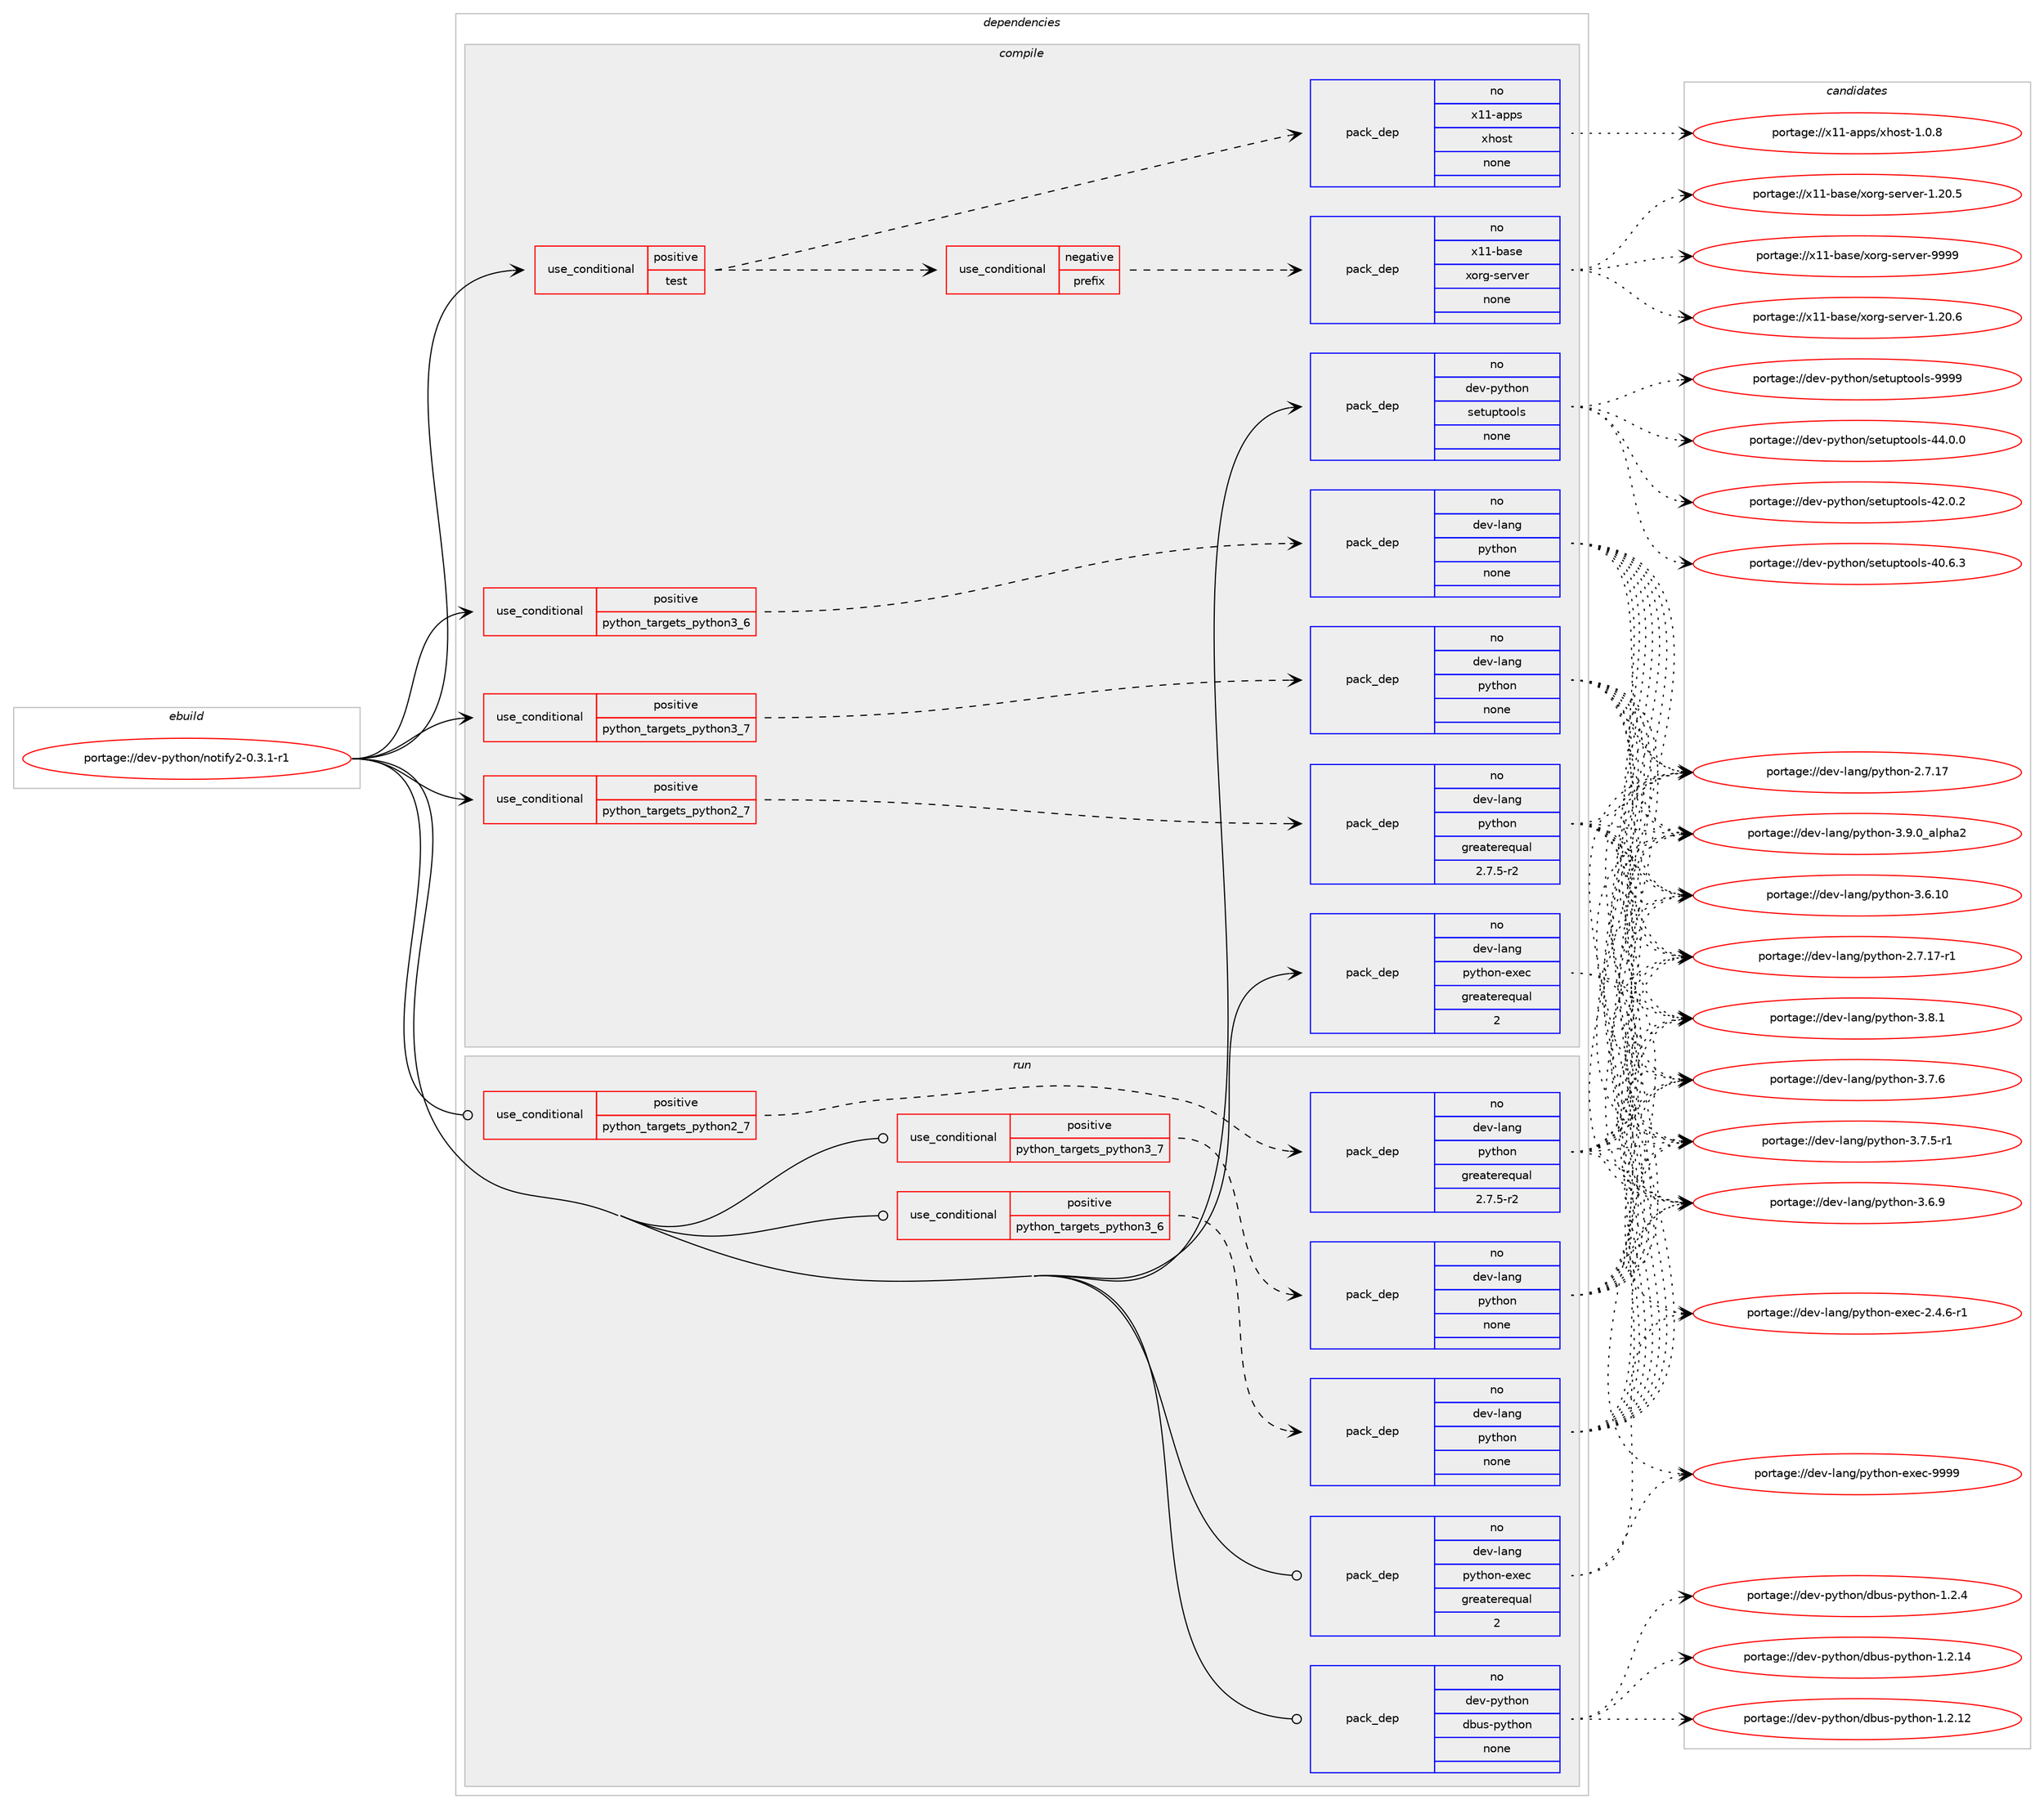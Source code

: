 digraph prolog {

# *************
# Graph options
# *************

newrank=true;
concentrate=true;
compound=true;
graph [rankdir=LR,fontname=Helvetica,fontsize=10,ranksep=1.5];#, ranksep=2.5, nodesep=0.2];
edge  [arrowhead=vee];
node  [fontname=Helvetica,fontsize=10];

# **********
# The ebuild
# **********

subgraph cluster_leftcol {
color=gray;
label=<<i>ebuild</i>>;
id [label="portage://dev-python/notify2-0.3.1-r1", color=red, width=4, href="../dev-python/notify2-0.3.1-r1.svg"];
}

# ****************
# The dependencies
# ****************

subgraph cluster_midcol {
color=gray;
label=<<i>dependencies</i>>;
subgraph cluster_compile {
fillcolor="#eeeeee";
style=filled;
label=<<i>compile</i>>;
subgraph cond112137 {
dependency447708 [label=<<TABLE BORDER="0" CELLBORDER="1" CELLSPACING="0" CELLPADDING="4"><TR><TD ROWSPAN="3" CELLPADDING="10">use_conditional</TD></TR><TR><TD>positive</TD></TR><TR><TD>python_targets_python2_7</TD></TR></TABLE>>, shape=none, color=red];
subgraph pack330596 {
dependency447709 [label=<<TABLE BORDER="0" CELLBORDER="1" CELLSPACING="0" CELLPADDING="4" WIDTH="220"><TR><TD ROWSPAN="6" CELLPADDING="30">pack_dep</TD></TR><TR><TD WIDTH="110">no</TD></TR><TR><TD>dev-lang</TD></TR><TR><TD>python</TD></TR><TR><TD>greaterequal</TD></TR><TR><TD>2.7.5-r2</TD></TR></TABLE>>, shape=none, color=blue];
}
dependency447708:e -> dependency447709:w [weight=20,style="dashed",arrowhead="vee"];
}
id:e -> dependency447708:w [weight=20,style="solid",arrowhead="vee"];
subgraph cond112138 {
dependency447710 [label=<<TABLE BORDER="0" CELLBORDER="1" CELLSPACING="0" CELLPADDING="4"><TR><TD ROWSPAN="3" CELLPADDING="10">use_conditional</TD></TR><TR><TD>positive</TD></TR><TR><TD>python_targets_python3_6</TD></TR></TABLE>>, shape=none, color=red];
subgraph pack330597 {
dependency447711 [label=<<TABLE BORDER="0" CELLBORDER="1" CELLSPACING="0" CELLPADDING="4" WIDTH="220"><TR><TD ROWSPAN="6" CELLPADDING="30">pack_dep</TD></TR><TR><TD WIDTH="110">no</TD></TR><TR><TD>dev-lang</TD></TR><TR><TD>python</TD></TR><TR><TD>none</TD></TR><TR><TD></TD></TR></TABLE>>, shape=none, color=blue];
}
dependency447710:e -> dependency447711:w [weight=20,style="dashed",arrowhead="vee"];
}
id:e -> dependency447710:w [weight=20,style="solid",arrowhead="vee"];
subgraph cond112139 {
dependency447712 [label=<<TABLE BORDER="0" CELLBORDER="1" CELLSPACING="0" CELLPADDING="4"><TR><TD ROWSPAN="3" CELLPADDING="10">use_conditional</TD></TR><TR><TD>positive</TD></TR><TR><TD>python_targets_python3_7</TD></TR></TABLE>>, shape=none, color=red];
subgraph pack330598 {
dependency447713 [label=<<TABLE BORDER="0" CELLBORDER="1" CELLSPACING="0" CELLPADDING="4" WIDTH="220"><TR><TD ROWSPAN="6" CELLPADDING="30">pack_dep</TD></TR><TR><TD WIDTH="110">no</TD></TR><TR><TD>dev-lang</TD></TR><TR><TD>python</TD></TR><TR><TD>none</TD></TR><TR><TD></TD></TR></TABLE>>, shape=none, color=blue];
}
dependency447712:e -> dependency447713:w [weight=20,style="dashed",arrowhead="vee"];
}
id:e -> dependency447712:w [weight=20,style="solid",arrowhead="vee"];
subgraph cond112140 {
dependency447714 [label=<<TABLE BORDER="0" CELLBORDER="1" CELLSPACING="0" CELLPADDING="4"><TR><TD ROWSPAN="3" CELLPADDING="10">use_conditional</TD></TR><TR><TD>positive</TD></TR><TR><TD>test</TD></TR></TABLE>>, shape=none, color=red];
subgraph cond112141 {
dependency447715 [label=<<TABLE BORDER="0" CELLBORDER="1" CELLSPACING="0" CELLPADDING="4"><TR><TD ROWSPAN="3" CELLPADDING="10">use_conditional</TD></TR><TR><TD>negative</TD></TR><TR><TD>prefix</TD></TR></TABLE>>, shape=none, color=red];
subgraph pack330599 {
dependency447716 [label=<<TABLE BORDER="0" CELLBORDER="1" CELLSPACING="0" CELLPADDING="4" WIDTH="220"><TR><TD ROWSPAN="6" CELLPADDING="30">pack_dep</TD></TR><TR><TD WIDTH="110">no</TD></TR><TR><TD>x11-base</TD></TR><TR><TD>xorg-server</TD></TR><TR><TD>none</TD></TR><TR><TD></TD></TR></TABLE>>, shape=none, color=blue];
}
dependency447715:e -> dependency447716:w [weight=20,style="dashed",arrowhead="vee"];
}
dependency447714:e -> dependency447715:w [weight=20,style="dashed",arrowhead="vee"];
subgraph pack330600 {
dependency447717 [label=<<TABLE BORDER="0" CELLBORDER="1" CELLSPACING="0" CELLPADDING="4" WIDTH="220"><TR><TD ROWSPAN="6" CELLPADDING="30">pack_dep</TD></TR><TR><TD WIDTH="110">no</TD></TR><TR><TD>x11-apps</TD></TR><TR><TD>xhost</TD></TR><TR><TD>none</TD></TR><TR><TD></TD></TR></TABLE>>, shape=none, color=blue];
}
dependency447714:e -> dependency447717:w [weight=20,style="dashed",arrowhead="vee"];
}
id:e -> dependency447714:w [weight=20,style="solid",arrowhead="vee"];
subgraph pack330601 {
dependency447718 [label=<<TABLE BORDER="0" CELLBORDER="1" CELLSPACING="0" CELLPADDING="4" WIDTH="220"><TR><TD ROWSPAN="6" CELLPADDING="30">pack_dep</TD></TR><TR><TD WIDTH="110">no</TD></TR><TR><TD>dev-lang</TD></TR><TR><TD>python-exec</TD></TR><TR><TD>greaterequal</TD></TR><TR><TD>2</TD></TR></TABLE>>, shape=none, color=blue];
}
id:e -> dependency447718:w [weight=20,style="solid",arrowhead="vee"];
subgraph pack330602 {
dependency447719 [label=<<TABLE BORDER="0" CELLBORDER="1" CELLSPACING="0" CELLPADDING="4" WIDTH="220"><TR><TD ROWSPAN="6" CELLPADDING="30">pack_dep</TD></TR><TR><TD WIDTH="110">no</TD></TR><TR><TD>dev-python</TD></TR><TR><TD>setuptools</TD></TR><TR><TD>none</TD></TR><TR><TD></TD></TR></TABLE>>, shape=none, color=blue];
}
id:e -> dependency447719:w [weight=20,style="solid",arrowhead="vee"];
}
subgraph cluster_compileandrun {
fillcolor="#eeeeee";
style=filled;
label=<<i>compile and run</i>>;
}
subgraph cluster_run {
fillcolor="#eeeeee";
style=filled;
label=<<i>run</i>>;
subgraph cond112142 {
dependency447720 [label=<<TABLE BORDER="0" CELLBORDER="1" CELLSPACING="0" CELLPADDING="4"><TR><TD ROWSPAN="3" CELLPADDING="10">use_conditional</TD></TR><TR><TD>positive</TD></TR><TR><TD>python_targets_python2_7</TD></TR></TABLE>>, shape=none, color=red];
subgraph pack330603 {
dependency447721 [label=<<TABLE BORDER="0" CELLBORDER="1" CELLSPACING="0" CELLPADDING="4" WIDTH="220"><TR><TD ROWSPAN="6" CELLPADDING="30">pack_dep</TD></TR><TR><TD WIDTH="110">no</TD></TR><TR><TD>dev-lang</TD></TR><TR><TD>python</TD></TR><TR><TD>greaterequal</TD></TR><TR><TD>2.7.5-r2</TD></TR></TABLE>>, shape=none, color=blue];
}
dependency447720:e -> dependency447721:w [weight=20,style="dashed",arrowhead="vee"];
}
id:e -> dependency447720:w [weight=20,style="solid",arrowhead="odot"];
subgraph cond112143 {
dependency447722 [label=<<TABLE BORDER="0" CELLBORDER="1" CELLSPACING="0" CELLPADDING="4"><TR><TD ROWSPAN="3" CELLPADDING="10">use_conditional</TD></TR><TR><TD>positive</TD></TR><TR><TD>python_targets_python3_6</TD></TR></TABLE>>, shape=none, color=red];
subgraph pack330604 {
dependency447723 [label=<<TABLE BORDER="0" CELLBORDER="1" CELLSPACING="0" CELLPADDING="4" WIDTH="220"><TR><TD ROWSPAN="6" CELLPADDING="30">pack_dep</TD></TR><TR><TD WIDTH="110">no</TD></TR><TR><TD>dev-lang</TD></TR><TR><TD>python</TD></TR><TR><TD>none</TD></TR><TR><TD></TD></TR></TABLE>>, shape=none, color=blue];
}
dependency447722:e -> dependency447723:w [weight=20,style="dashed",arrowhead="vee"];
}
id:e -> dependency447722:w [weight=20,style="solid",arrowhead="odot"];
subgraph cond112144 {
dependency447724 [label=<<TABLE BORDER="0" CELLBORDER="1" CELLSPACING="0" CELLPADDING="4"><TR><TD ROWSPAN="3" CELLPADDING="10">use_conditional</TD></TR><TR><TD>positive</TD></TR><TR><TD>python_targets_python3_7</TD></TR></TABLE>>, shape=none, color=red];
subgraph pack330605 {
dependency447725 [label=<<TABLE BORDER="0" CELLBORDER="1" CELLSPACING="0" CELLPADDING="4" WIDTH="220"><TR><TD ROWSPAN="6" CELLPADDING="30">pack_dep</TD></TR><TR><TD WIDTH="110">no</TD></TR><TR><TD>dev-lang</TD></TR><TR><TD>python</TD></TR><TR><TD>none</TD></TR><TR><TD></TD></TR></TABLE>>, shape=none, color=blue];
}
dependency447724:e -> dependency447725:w [weight=20,style="dashed",arrowhead="vee"];
}
id:e -> dependency447724:w [weight=20,style="solid",arrowhead="odot"];
subgraph pack330606 {
dependency447726 [label=<<TABLE BORDER="0" CELLBORDER="1" CELLSPACING="0" CELLPADDING="4" WIDTH="220"><TR><TD ROWSPAN="6" CELLPADDING="30">pack_dep</TD></TR><TR><TD WIDTH="110">no</TD></TR><TR><TD>dev-lang</TD></TR><TR><TD>python-exec</TD></TR><TR><TD>greaterequal</TD></TR><TR><TD>2</TD></TR></TABLE>>, shape=none, color=blue];
}
id:e -> dependency447726:w [weight=20,style="solid",arrowhead="odot"];
subgraph pack330607 {
dependency447727 [label=<<TABLE BORDER="0" CELLBORDER="1" CELLSPACING="0" CELLPADDING="4" WIDTH="220"><TR><TD ROWSPAN="6" CELLPADDING="30">pack_dep</TD></TR><TR><TD WIDTH="110">no</TD></TR><TR><TD>dev-python</TD></TR><TR><TD>dbus-python</TD></TR><TR><TD>none</TD></TR><TR><TD></TD></TR></TABLE>>, shape=none, color=blue];
}
id:e -> dependency447727:w [weight=20,style="solid",arrowhead="odot"];
}
}

# **************
# The candidates
# **************

subgraph cluster_choices {
rank=same;
color=gray;
label=<<i>candidates</i>>;

subgraph choice330596 {
color=black;
nodesep=1;
choice10010111845108971101034711212111610411111045514657464895971081121049750 [label="portage://dev-lang/python-3.9.0_alpha2", color=red, width=4,href="../dev-lang/python-3.9.0_alpha2.svg"];
choice100101118451089711010347112121116104111110455146564649 [label="portage://dev-lang/python-3.8.1", color=red, width=4,href="../dev-lang/python-3.8.1.svg"];
choice100101118451089711010347112121116104111110455146554654 [label="portage://dev-lang/python-3.7.6", color=red, width=4,href="../dev-lang/python-3.7.6.svg"];
choice1001011184510897110103471121211161041111104551465546534511449 [label="portage://dev-lang/python-3.7.5-r1", color=red, width=4,href="../dev-lang/python-3.7.5-r1.svg"];
choice100101118451089711010347112121116104111110455146544657 [label="portage://dev-lang/python-3.6.9", color=red, width=4,href="../dev-lang/python-3.6.9.svg"];
choice10010111845108971101034711212111610411111045514654464948 [label="portage://dev-lang/python-3.6.10", color=red, width=4,href="../dev-lang/python-3.6.10.svg"];
choice100101118451089711010347112121116104111110455046554649554511449 [label="portage://dev-lang/python-2.7.17-r1", color=red, width=4,href="../dev-lang/python-2.7.17-r1.svg"];
choice10010111845108971101034711212111610411111045504655464955 [label="portage://dev-lang/python-2.7.17", color=red, width=4,href="../dev-lang/python-2.7.17.svg"];
dependency447709:e -> choice10010111845108971101034711212111610411111045514657464895971081121049750:w [style=dotted,weight="100"];
dependency447709:e -> choice100101118451089711010347112121116104111110455146564649:w [style=dotted,weight="100"];
dependency447709:e -> choice100101118451089711010347112121116104111110455146554654:w [style=dotted,weight="100"];
dependency447709:e -> choice1001011184510897110103471121211161041111104551465546534511449:w [style=dotted,weight="100"];
dependency447709:e -> choice100101118451089711010347112121116104111110455146544657:w [style=dotted,weight="100"];
dependency447709:e -> choice10010111845108971101034711212111610411111045514654464948:w [style=dotted,weight="100"];
dependency447709:e -> choice100101118451089711010347112121116104111110455046554649554511449:w [style=dotted,weight="100"];
dependency447709:e -> choice10010111845108971101034711212111610411111045504655464955:w [style=dotted,weight="100"];
}
subgraph choice330597 {
color=black;
nodesep=1;
choice10010111845108971101034711212111610411111045514657464895971081121049750 [label="portage://dev-lang/python-3.9.0_alpha2", color=red, width=4,href="../dev-lang/python-3.9.0_alpha2.svg"];
choice100101118451089711010347112121116104111110455146564649 [label="portage://dev-lang/python-3.8.1", color=red, width=4,href="../dev-lang/python-3.8.1.svg"];
choice100101118451089711010347112121116104111110455146554654 [label="portage://dev-lang/python-3.7.6", color=red, width=4,href="../dev-lang/python-3.7.6.svg"];
choice1001011184510897110103471121211161041111104551465546534511449 [label="portage://dev-lang/python-3.7.5-r1", color=red, width=4,href="../dev-lang/python-3.7.5-r1.svg"];
choice100101118451089711010347112121116104111110455146544657 [label="portage://dev-lang/python-3.6.9", color=red, width=4,href="../dev-lang/python-3.6.9.svg"];
choice10010111845108971101034711212111610411111045514654464948 [label="portage://dev-lang/python-3.6.10", color=red, width=4,href="../dev-lang/python-3.6.10.svg"];
choice100101118451089711010347112121116104111110455046554649554511449 [label="portage://dev-lang/python-2.7.17-r1", color=red, width=4,href="../dev-lang/python-2.7.17-r1.svg"];
choice10010111845108971101034711212111610411111045504655464955 [label="portage://dev-lang/python-2.7.17", color=red, width=4,href="../dev-lang/python-2.7.17.svg"];
dependency447711:e -> choice10010111845108971101034711212111610411111045514657464895971081121049750:w [style=dotted,weight="100"];
dependency447711:e -> choice100101118451089711010347112121116104111110455146564649:w [style=dotted,weight="100"];
dependency447711:e -> choice100101118451089711010347112121116104111110455146554654:w [style=dotted,weight="100"];
dependency447711:e -> choice1001011184510897110103471121211161041111104551465546534511449:w [style=dotted,weight="100"];
dependency447711:e -> choice100101118451089711010347112121116104111110455146544657:w [style=dotted,weight="100"];
dependency447711:e -> choice10010111845108971101034711212111610411111045514654464948:w [style=dotted,weight="100"];
dependency447711:e -> choice100101118451089711010347112121116104111110455046554649554511449:w [style=dotted,weight="100"];
dependency447711:e -> choice10010111845108971101034711212111610411111045504655464955:w [style=dotted,weight="100"];
}
subgraph choice330598 {
color=black;
nodesep=1;
choice10010111845108971101034711212111610411111045514657464895971081121049750 [label="portage://dev-lang/python-3.9.0_alpha2", color=red, width=4,href="../dev-lang/python-3.9.0_alpha2.svg"];
choice100101118451089711010347112121116104111110455146564649 [label="portage://dev-lang/python-3.8.1", color=red, width=4,href="../dev-lang/python-3.8.1.svg"];
choice100101118451089711010347112121116104111110455146554654 [label="portage://dev-lang/python-3.7.6", color=red, width=4,href="../dev-lang/python-3.7.6.svg"];
choice1001011184510897110103471121211161041111104551465546534511449 [label="portage://dev-lang/python-3.7.5-r1", color=red, width=4,href="../dev-lang/python-3.7.5-r1.svg"];
choice100101118451089711010347112121116104111110455146544657 [label="portage://dev-lang/python-3.6.9", color=red, width=4,href="../dev-lang/python-3.6.9.svg"];
choice10010111845108971101034711212111610411111045514654464948 [label="portage://dev-lang/python-3.6.10", color=red, width=4,href="../dev-lang/python-3.6.10.svg"];
choice100101118451089711010347112121116104111110455046554649554511449 [label="portage://dev-lang/python-2.7.17-r1", color=red, width=4,href="../dev-lang/python-2.7.17-r1.svg"];
choice10010111845108971101034711212111610411111045504655464955 [label="portage://dev-lang/python-2.7.17", color=red, width=4,href="../dev-lang/python-2.7.17.svg"];
dependency447713:e -> choice10010111845108971101034711212111610411111045514657464895971081121049750:w [style=dotted,weight="100"];
dependency447713:e -> choice100101118451089711010347112121116104111110455146564649:w [style=dotted,weight="100"];
dependency447713:e -> choice100101118451089711010347112121116104111110455146554654:w [style=dotted,weight="100"];
dependency447713:e -> choice1001011184510897110103471121211161041111104551465546534511449:w [style=dotted,weight="100"];
dependency447713:e -> choice100101118451089711010347112121116104111110455146544657:w [style=dotted,weight="100"];
dependency447713:e -> choice10010111845108971101034711212111610411111045514654464948:w [style=dotted,weight="100"];
dependency447713:e -> choice100101118451089711010347112121116104111110455046554649554511449:w [style=dotted,weight="100"];
dependency447713:e -> choice10010111845108971101034711212111610411111045504655464955:w [style=dotted,weight="100"];
}
subgraph choice330599 {
color=black;
nodesep=1;
choice120494945989711510147120111114103451151011141181011144557575757 [label="portage://x11-base/xorg-server-9999", color=red, width=4,href="../x11-base/xorg-server-9999.svg"];
choice1204949459897115101471201111141034511510111411810111445494650484654 [label="portage://x11-base/xorg-server-1.20.6", color=red, width=4,href="../x11-base/xorg-server-1.20.6.svg"];
choice1204949459897115101471201111141034511510111411810111445494650484653 [label="portage://x11-base/xorg-server-1.20.5", color=red, width=4,href="../x11-base/xorg-server-1.20.5.svg"];
dependency447716:e -> choice120494945989711510147120111114103451151011141181011144557575757:w [style=dotted,weight="100"];
dependency447716:e -> choice1204949459897115101471201111141034511510111411810111445494650484654:w [style=dotted,weight="100"];
dependency447716:e -> choice1204949459897115101471201111141034511510111411810111445494650484653:w [style=dotted,weight="100"];
}
subgraph choice330600 {
color=black;
nodesep=1;
choice1204949459711211211547120104111115116454946484656 [label="portage://x11-apps/xhost-1.0.8", color=red, width=4,href="../x11-apps/xhost-1.0.8.svg"];
dependency447717:e -> choice1204949459711211211547120104111115116454946484656:w [style=dotted,weight="100"];
}
subgraph choice330601 {
color=black;
nodesep=1;
choice10010111845108971101034711212111610411111045101120101994557575757 [label="portage://dev-lang/python-exec-9999", color=red, width=4,href="../dev-lang/python-exec-9999.svg"];
choice10010111845108971101034711212111610411111045101120101994550465246544511449 [label="portage://dev-lang/python-exec-2.4.6-r1", color=red, width=4,href="../dev-lang/python-exec-2.4.6-r1.svg"];
dependency447718:e -> choice10010111845108971101034711212111610411111045101120101994557575757:w [style=dotted,weight="100"];
dependency447718:e -> choice10010111845108971101034711212111610411111045101120101994550465246544511449:w [style=dotted,weight="100"];
}
subgraph choice330602 {
color=black;
nodesep=1;
choice10010111845112121116104111110471151011161171121161111111081154557575757 [label="portage://dev-python/setuptools-9999", color=red, width=4,href="../dev-python/setuptools-9999.svg"];
choice100101118451121211161041111104711510111611711211611111110811545525246484648 [label="portage://dev-python/setuptools-44.0.0", color=red, width=4,href="../dev-python/setuptools-44.0.0.svg"];
choice100101118451121211161041111104711510111611711211611111110811545525046484650 [label="portage://dev-python/setuptools-42.0.2", color=red, width=4,href="../dev-python/setuptools-42.0.2.svg"];
choice100101118451121211161041111104711510111611711211611111110811545524846544651 [label="portage://dev-python/setuptools-40.6.3", color=red, width=4,href="../dev-python/setuptools-40.6.3.svg"];
dependency447719:e -> choice10010111845112121116104111110471151011161171121161111111081154557575757:w [style=dotted,weight="100"];
dependency447719:e -> choice100101118451121211161041111104711510111611711211611111110811545525246484648:w [style=dotted,weight="100"];
dependency447719:e -> choice100101118451121211161041111104711510111611711211611111110811545525046484650:w [style=dotted,weight="100"];
dependency447719:e -> choice100101118451121211161041111104711510111611711211611111110811545524846544651:w [style=dotted,weight="100"];
}
subgraph choice330603 {
color=black;
nodesep=1;
choice10010111845108971101034711212111610411111045514657464895971081121049750 [label="portage://dev-lang/python-3.9.0_alpha2", color=red, width=4,href="../dev-lang/python-3.9.0_alpha2.svg"];
choice100101118451089711010347112121116104111110455146564649 [label="portage://dev-lang/python-3.8.1", color=red, width=4,href="../dev-lang/python-3.8.1.svg"];
choice100101118451089711010347112121116104111110455146554654 [label="portage://dev-lang/python-3.7.6", color=red, width=4,href="../dev-lang/python-3.7.6.svg"];
choice1001011184510897110103471121211161041111104551465546534511449 [label="portage://dev-lang/python-3.7.5-r1", color=red, width=4,href="../dev-lang/python-3.7.5-r1.svg"];
choice100101118451089711010347112121116104111110455146544657 [label="portage://dev-lang/python-3.6.9", color=red, width=4,href="../dev-lang/python-3.6.9.svg"];
choice10010111845108971101034711212111610411111045514654464948 [label="portage://dev-lang/python-3.6.10", color=red, width=4,href="../dev-lang/python-3.6.10.svg"];
choice100101118451089711010347112121116104111110455046554649554511449 [label="portage://dev-lang/python-2.7.17-r1", color=red, width=4,href="../dev-lang/python-2.7.17-r1.svg"];
choice10010111845108971101034711212111610411111045504655464955 [label="portage://dev-lang/python-2.7.17", color=red, width=4,href="../dev-lang/python-2.7.17.svg"];
dependency447721:e -> choice10010111845108971101034711212111610411111045514657464895971081121049750:w [style=dotted,weight="100"];
dependency447721:e -> choice100101118451089711010347112121116104111110455146564649:w [style=dotted,weight="100"];
dependency447721:e -> choice100101118451089711010347112121116104111110455146554654:w [style=dotted,weight="100"];
dependency447721:e -> choice1001011184510897110103471121211161041111104551465546534511449:w [style=dotted,weight="100"];
dependency447721:e -> choice100101118451089711010347112121116104111110455146544657:w [style=dotted,weight="100"];
dependency447721:e -> choice10010111845108971101034711212111610411111045514654464948:w [style=dotted,weight="100"];
dependency447721:e -> choice100101118451089711010347112121116104111110455046554649554511449:w [style=dotted,weight="100"];
dependency447721:e -> choice10010111845108971101034711212111610411111045504655464955:w [style=dotted,weight="100"];
}
subgraph choice330604 {
color=black;
nodesep=1;
choice10010111845108971101034711212111610411111045514657464895971081121049750 [label="portage://dev-lang/python-3.9.0_alpha2", color=red, width=4,href="../dev-lang/python-3.9.0_alpha2.svg"];
choice100101118451089711010347112121116104111110455146564649 [label="portage://dev-lang/python-3.8.1", color=red, width=4,href="../dev-lang/python-3.8.1.svg"];
choice100101118451089711010347112121116104111110455146554654 [label="portage://dev-lang/python-3.7.6", color=red, width=4,href="../dev-lang/python-3.7.6.svg"];
choice1001011184510897110103471121211161041111104551465546534511449 [label="portage://dev-lang/python-3.7.5-r1", color=red, width=4,href="../dev-lang/python-3.7.5-r1.svg"];
choice100101118451089711010347112121116104111110455146544657 [label="portage://dev-lang/python-3.6.9", color=red, width=4,href="../dev-lang/python-3.6.9.svg"];
choice10010111845108971101034711212111610411111045514654464948 [label="portage://dev-lang/python-3.6.10", color=red, width=4,href="../dev-lang/python-3.6.10.svg"];
choice100101118451089711010347112121116104111110455046554649554511449 [label="portage://dev-lang/python-2.7.17-r1", color=red, width=4,href="../dev-lang/python-2.7.17-r1.svg"];
choice10010111845108971101034711212111610411111045504655464955 [label="portage://dev-lang/python-2.7.17", color=red, width=4,href="../dev-lang/python-2.7.17.svg"];
dependency447723:e -> choice10010111845108971101034711212111610411111045514657464895971081121049750:w [style=dotted,weight="100"];
dependency447723:e -> choice100101118451089711010347112121116104111110455146564649:w [style=dotted,weight="100"];
dependency447723:e -> choice100101118451089711010347112121116104111110455146554654:w [style=dotted,weight="100"];
dependency447723:e -> choice1001011184510897110103471121211161041111104551465546534511449:w [style=dotted,weight="100"];
dependency447723:e -> choice100101118451089711010347112121116104111110455146544657:w [style=dotted,weight="100"];
dependency447723:e -> choice10010111845108971101034711212111610411111045514654464948:w [style=dotted,weight="100"];
dependency447723:e -> choice100101118451089711010347112121116104111110455046554649554511449:w [style=dotted,weight="100"];
dependency447723:e -> choice10010111845108971101034711212111610411111045504655464955:w [style=dotted,weight="100"];
}
subgraph choice330605 {
color=black;
nodesep=1;
choice10010111845108971101034711212111610411111045514657464895971081121049750 [label="portage://dev-lang/python-3.9.0_alpha2", color=red, width=4,href="../dev-lang/python-3.9.0_alpha2.svg"];
choice100101118451089711010347112121116104111110455146564649 [label="portage://dev-lang/python-3.8.1", color=red, width=4,href="../dev-lang/python-3.8.1.svg"];
choice100101118451089711010347112121116104111110455146554654 [label="portage://dev-lang/python-3.7.6", color=red, width=4,href="../dev-lang/python-3.7.6.svg"];
choice1001011184510897110103471121211161041111104551465546534511449 [label="portage://dev-lang/python-3.7.5-r1", color=red, width=4,href="../dev-lang/python-3.7.5-r1.svg"];
choice100101118451089711010347112121116104111110455146544657 [label="portage://dev-lang/python-3.6.9", color=red, width=4,href="../dev-lang/python-3.6.9.svg"];
choice10010111845108971101034711212111610411111045514654464948 [label="portage://dev-lang/python-3.6.10", color=red, width=4,href="../dev-lang/python-3.6.10.svg"];
choice100101118451089711010347112121116104111110455046554649554511449 [label="portage://dev-lang/python-2.7.17-r1", color=red, width=4,href="../dev-lang/python-2.7.17-r1.svg"];
choice10010111845108971101034711212111610411111045504655464955 [label="portage://dev-lang/python-2.7.17", color=red, width=4,href="../dev-lang/python-2.7.17.svg"];
dependency447725:e -> choice10010111845108971101034711212111610411111045514657464895971081121049750:w [style=dotted,weight="100"];
dependency447725:e -> choice100101118451089711010347112121116104111110455146564649:w [style=dotted,weight="100"];
dependency447725:e -> choice100101118451089711010347112121116104111110455146554654:w [style=dotted,weight="100"];
dependency447725:e -> choice1001011184510897110103471121211161041111104551465546534511449:w [style=dotted,weight="100"];
dependency447725:e -> choice100101118451089711010347112121116104111110455146544657:w [style=dotted,weight="100"];
dependency447725:e -> choice10010111845108971101034711212111610411111045514654464948:w [style=dotted,weight="100"];
dependency447725:e -> choice100101118451089711010347112121116104111110455046554649554511449:w [style=dotted,weight="100"];
dependency447725:e -> choice10010111845108971101034711212111610411111045504655464955:w [style=dotted,weight="100"];
}
subgraph choice330606 {
color=black;
nodesep=1;
choice10010111845108971101034711212111610411111045101120101994557575757 [label="portage://dev-lang/python-exec-9999", color=red, width=4,href="../dev-lang/python-exec-9999.svg"];
choice10010111845108971101034711212111610411111045101120101994550465246544511449 [label="portage://dev-lang/python-exec-2.4.6-r1", color=red, width=4,href="../dev-lang/python-exec-2.4.6-r1.svg"];
dependency447726:e -> choice10010111845108971101034711212111610411111045101120101994557575757:w [style=dotted,weight="100"];
dependency447726:e -> choice10010111845108971101034711212111610411111045101120101994550465246544511449:w [style=dotted,weight="100"];
}
subgraph choice330607 {
color=black;
nodesep=1;
choice10010111845112121116104111110471009811711545112121116104111110454946504652 [label="portage://dev-python/dbus-python-1.2.4", color=red, width=4,href="../dev-python/dbus-python-1.2.4.svg"];
choice1001011184511212111610411111047100981171154511212111610411111045494650464952 [label="portage://dev-python/dbus-python-1.2.14", color=red, width=4,href="../dev-python/dbus-python-1.2.14.svg"];
choice1001011184511212111610411111047100981171154511212111610411111045494650464950 [label="portage://dev-python/dbus-python-1.2.12", color=red, width=4,href="../dev-python/dbus-python-1.2.12.svg"];
dependency447727:e -> choice10010111845112121116104111110471009811711545112121116104111110454946504652:w [style=dotted,weight="100"];
dependency447727:e -> choice1001011184511212111610411111047100981171154511212111610411111045494650464952:w [style=dotted,weight="100"];
dependency447727:e -> choice1001011184511212111610411111047100981171154511212111610411111045494650464950:w [style=dotted,weight="100"];
}
}

}
